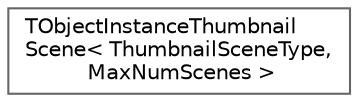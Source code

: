 digraph "Graphical Class Hierarchy"
{
 // INTERACTIVE_SVG=YES
 // LATEX_PDF_SIZE
  bgcolor="transparent";
  edge [fontname=Helvetica,fontsize=10,labelfontname=Helvetica,labelfontsize=10];
  node [fontname=Helvetica,fontsize=10,shape=box,height=0.2,width=0.4];
  rankdir="LR";
  Node0 [id="Node000000",label="TObjectInstanceThumbnail\lScene\< ThumbnailSceneType,\l MaxNumScenes \>",height=0.2,width=0.4,color="grey40", fillcolor="white", style="filled",URL="$da/dc4/classTObjectInstanceThumbnailScene.html",tooltip="Handles instancing thumbnail scenes for Object based Asset types (use the path as the key)."];
}
